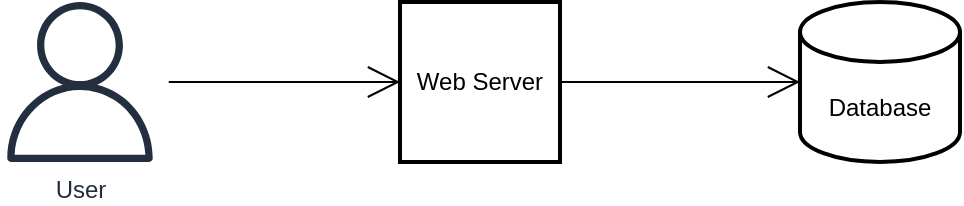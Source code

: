 <mxfile version="15.3.5" type="device"><diagram id="TF19RKGdlOuia3eujP_c" name="Tab2"><mxGraphModel dx="1106" dy="852" grid="1" gridSize="10" guides="1" tooltips="1" connect="1" arrows="1" fold="1" page="1" pageScale="1" pageWidth="850" pageHeight="1100" math="0" shadow="0"><root><mxCell id="gr-u7W1S95LL9X9pL8BV-0"/><mxCell id="gr-u7W1S95LL9X9pL8BV-1" parent="gr-u7W1S95LL9X9pL8BV-0"/><mxCell id="DBFfXnkuHPhSq1z304PK-0" value="Database" style="shape=cylinder3;whiteSpace=wrap;html=1;boundedLbl=1;backgroundOutline=1;size=15;hachureGap=4;pointerEvents=0;strokeWidth=2;" parent="gr-u7W1S95LL9X9pL8BV-1" vertex="1"><mxGeometry x="600" y="200" width="80" height="80" as="geometry"/></mxCell><mxCell id="DBFfXnkuHPhSq1z304PK-5" style="edgeStyle=none;curved=1;rounded=0;orthogonalLoop=1;jettySize=auto;html=1;exitX=1;exitY=0.5;exitDx=0;exitDy=0;entryX=0;entryY=0.5;entryDx=0;entryDy=0;entryPerimeter=0;endArrow=open;startSize=14;endSize=14;sourcePerimeterSpacing=8;targetPerimeterSpacing=8;" parent="gr-u7W1S95LL9X9pL8BV-1" source="DBFfXnkuHPhSq1z304PK-2" target="DBFfXnkuHPhSq1z304PK-0" edge="1"><mxGeometry relative="1" as="geometry"/></mxCell><mxCell id="DBFfXnkuHPhSq1z304PK-2" value="Web Server" style="whiteSpace=wrap;html=1;aspect=fixed;hachureGap=4;pointerEvents=0;strokeWidth=2;" parent="gr-u7W1S95LL9X9pL8BV-1" vertex="1"><mxGeometry x="400" y="200" width="80" height="80" as="geometry"/></mxCell><mxCell id="DBFfXnkuHPhSq1z304PK-4" style="edgeStyle=none;curved=1;rounded=0;orthogonalLoop=1;jettySize=auto;html=1;entryX=0;entryY=0.5;entryDx=0;entryDy=0;endArrow=open;startSize=14;endSize=14;sourcePerimeterSpacing=8;targetPerimeterSpacing=8;" parent="gr-u7W1S95LL9X9pL8BV-1" source="DBFfXnkuHPhSq1z304PK-3" target="DBFfXnkuHPhSq1z304PK-2" edge="1"><mxGeometry relative="1" as="geometry"/></mxCell><mxCell id="DBFfXnkuHPhSq1z304PK-3" value="User" style="sketch=0;outlineConnect=0;fontColor=#232F3E;gradientColor=none;fillColor=#232F3E;strokeColor=none;dashed=0;verticalLabelPosition=bottom;verticalAlign=top;align=center;html=1;fontSize=12;fontStyle=0;aspect=fixed;pointerEvents=1;shape=mxgraph.aws4.user;hachureGap=4;" parent="gr-u7W1S95LL9X9pL8BV-1" vertex="1"><mxGeometry x="200" y="200" width="80" height="80" as="geometry"/></mxCell></root></mxGraphModel></diagram></mxfile>